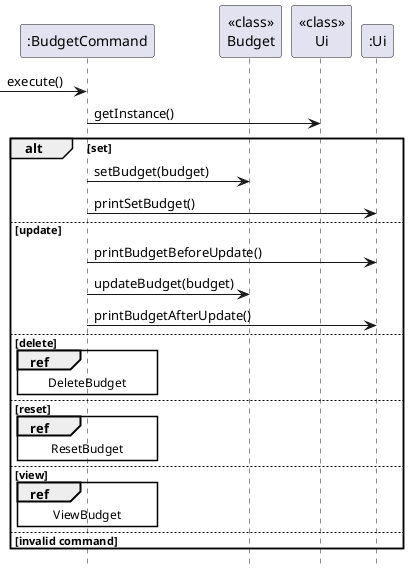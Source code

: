 @startuml

participant ":BudgetCommand" as BudgetCommand
participant "<<class>>\nBudget" as Budget
participant "<<class>>\nUi" as UiClass
participant ":Ui" as Ui

-> BudgetCommand: execute()
BudgetCommand -> UiClass: getInstance()

alt set
    BudgetCommand -> Budget: setBudget(budget)
    BudgetCommand -> Ui: printSetBudget()
else update
    BudgetCommand -> Ui: printBudgetBeforeUpdate()
    BudgetCommand -> Budget: updateBudget(budget)
    BudgetCommand -> Ui: printBudgetAfterUpdate()
else delete
    ref over BudgetCommand: DeleteBudget
else reset
    ref over BudgetCommand: ResetBudget
else view
    ref over BudgetCommand: ViewBudget
else invalid command
end

hide footbox
@enduml